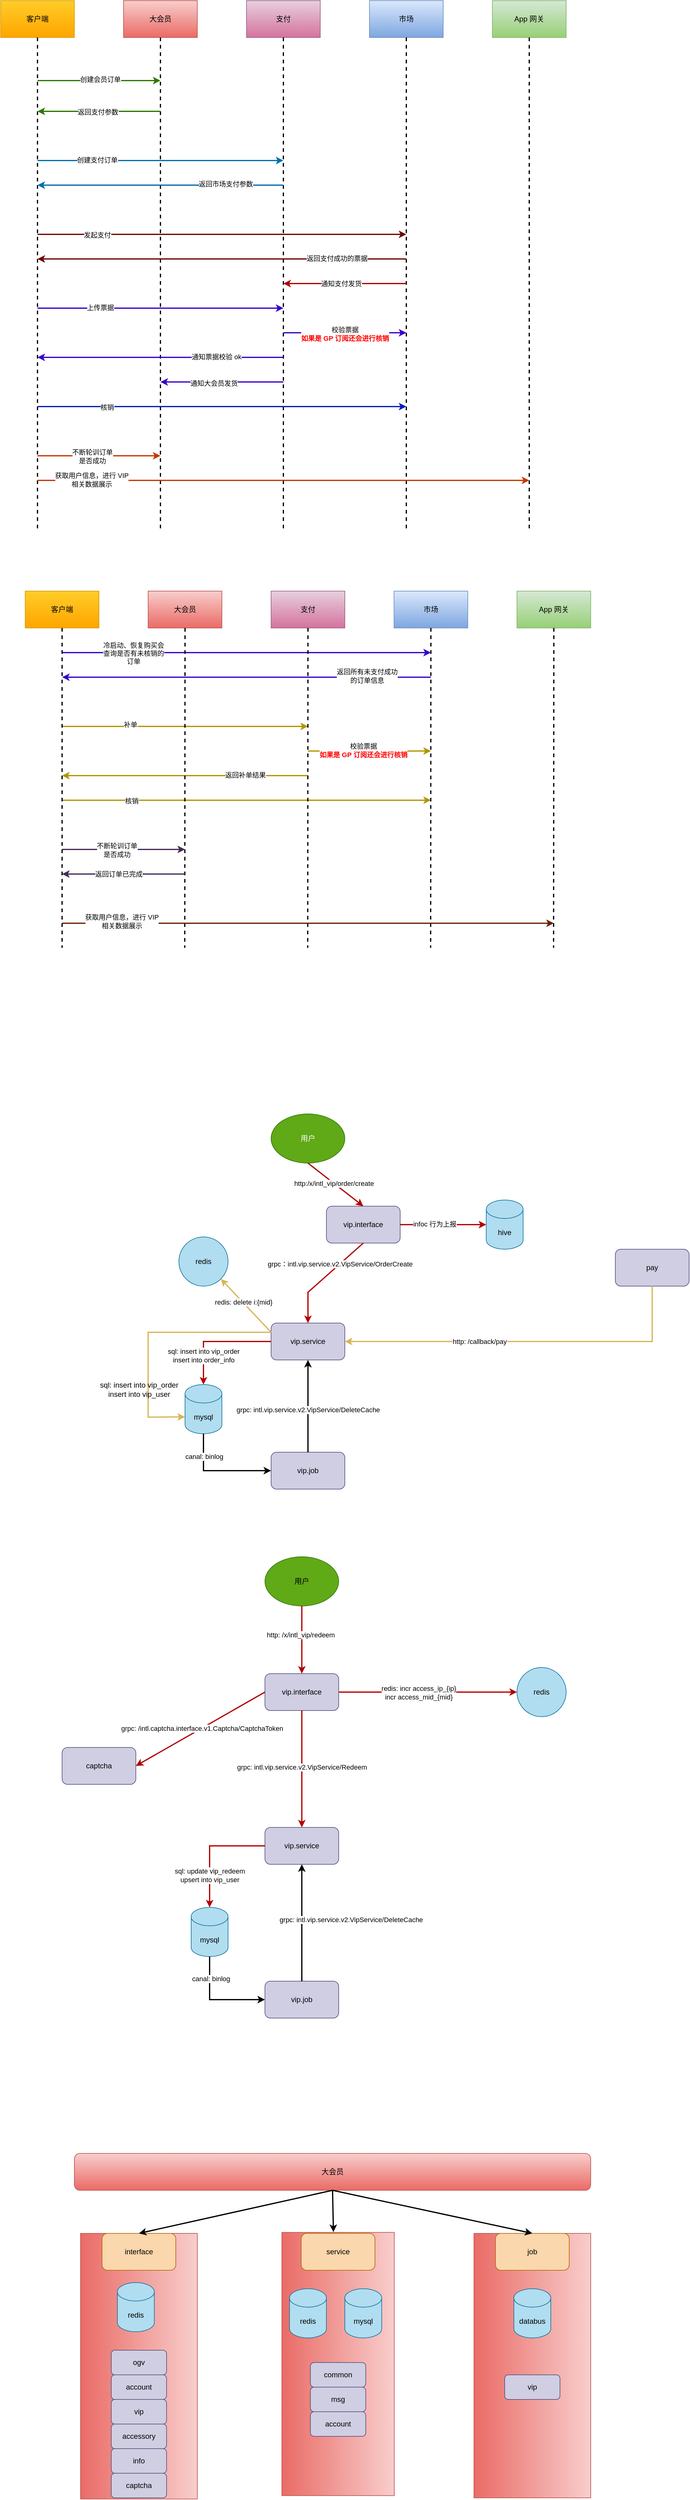 <mxfile version="20.4.1" type="github">
  <diagram id="iKvZnsmmDCgtX1ICVnDv" name="第 1 页">
    <mxGraphModel dx="1678" dy="791" grid="1" gridSize="10" guides="1" tooltips="1" connect="1" arrows="1" fold="1" page="1" pageScale="1" pageWidth="827" pageHeight="1169" math="0" shadow="0">
      <root>
        <mxCell id="0" />
        <mxCell id="1" parent="0" />
        <mxCell id="-qYhxKtYWja8Pb5V1UUK-1" value="客户端" style="rounded=0;whiteSpace=wrap;html=1;fillColor=#ffcd28;gradientColor=#ffa500;strokeColor=#d79b00;" parent="1" vertex="1">
          <mxGeometry x="100" y="100" width="120" height="60" as="geometry" />
        </mxCell>
        <mxCell id="-qYhxKtYWja8Pb5V1UUK-2" value="大会员" style="rounded=0;whiteSpace=wrap;html=1;fillColor=#f8cecc;gradientColor=#ea6b66;strokeColor=#b85450;" parent="1" vertex="1">
          <mxGeometry x="300" y="100" width="120" height="60" as="geometry" />
        </mxCell>
        <mxCell id="-qYhxKtYWja8Pb5V1UUK-3" value="支付" style="rounded=0;whiteSpace=wrap;html=1;fillColor=#e6d0de;gradientColor=#d5739d;strokeColor=#996185;" parent="1" vertex="1">
          <mxGeometry x="500" y="100" width="120" height="60" as="geometry" />
        </mxCell>
        <mxCell id="-qYhxKtYWja8Pb5V1UUK-4" value="市场" style="rounded=0;whiteSpace=wrap;html=1;fillColor=#dae8fc;strokeColor=#6c8ebf;gradientColor=#7ea6e0;" parent="1" vertex="1">
          <mxGeometry x="700" y="100" width="120" height="60" as="geometry" />
        </mxCell>
        <mxCell id="-qYhxKtYWja8Pb5V1UUK-5" value="App 网关" style="rounded=0;whiteSpace=wrap;html=1;fillColor=#d5e8d4;gradientColor=#97d077;strokeColor=#82b366;" parent="1" vertex="1">
          <mxGeometry x="900" y="100" width="120" height="60" as="geometry" />
        </mxCell>
        <mxCell id="-qYhxKtYWja8Pb5V1UUK-6" value="" style="endArrow=none;dashed=1;html=1;rounded=0;exitX=0.5;exitY=1;exitDx=0;exitDy=0;strokeWidth=2;" parent="1" source="-qYhxKtYWja8Pb5V1UUK-1" edge="1">
          <mxGeometry width="50" height="50" relative="1" as="geometry">
            <mxPoint x="390" y="370" as="sourcePoint" />
            <mxPoint x="160" y="960" as="targetPoint" />
          </mxGeometry>
        </mxCell>
        <mxCell id="-qYhxKtYWja8Pb5V1UUK-8" value="" style="endArrow=none;dashed=1;html=1;rounded=0;exitX=0.5;exitY=1;exitDx=0;exitDy=0;strokeWidth=2;" parent="1" source="-qYhxKtYWja8Pb5V1UUK-2" edge="1">
          <mxGeometry width="50" height="50" relative="1" as="geometry">
            <mxPoint x="390" y="390" as="sourcePoint" />
            <mxPoint x="360" y="960" as="targetPoint" />
          </mxGeometry>
        </mxCell>
        <mxCell id="-qYhxKtYWja8Pb5V1UUK-9" value="" style="endArrow=none;dashed=1;html=1;rounded=0;exitX=0.5;exitY=1;exitDx=0;exitDy=0;strokeWidth=2;" parent="1" source="-qYhxKtYWja8Pb5V1UUK-3" edge="1">
          <mxGeometry width="50" height="50" relative="1" as="geometry">
            <mxPoint x="390" y="400" as="sourcePoint" />
            <mxPoint x="560" y="960" as="targetPoint" />
          </mxGeometry>
        </mxCell>
        <mxCell id="-qYhxKtYWja8Pb5V1UUK-10" value="" style="endArrow=none;dashed=1;html=1;rounded=0;exitX=0.5;exitY=1;exitDx=0;exitDy=0;strokeWidth=2;" parent="1" source="-qYhxKtYWja8Pb5V1UUK-4" edge="1">
          <mxGeometry width="50" height="50" relative="1" as="geometry">
            <mxPoint x="390" y="310" as="sourcePoint" />
            <mxPoint x="760" y="960" as="targetPoint" />
          </mxGeometry>
        </mxCell>
        <mxCell id="-qYhxKtYWja8Pb5V1UUK-11" value="" style="endArrow=none;dashed=1;html=1;rounded=0;exitX=0.5;exitY=1;exitDx=0;exitDy=0;strokeWidth=2;" parent="1" source="-qYhxKtYWja8Pb5V1UUK-5" edge="1">
          <mxGeometry width="50" height="50" relative="1" as="geometry">
            <mxPoint x="390" y="240" as="sourcePoint" />
            <mxPoint x="960" y="960" as="targetPoint" />
          </mxGeometry>
        </mxCell>
        <mxCell id="-qYhxKtYWja8Pb5V1UUK-12" value="" style="endArrow=classic;html=1;rounded=0;strokeWidth=2;fillColor=#60a917;strokeColor=#2D7600;" parent="1" edge="1">
          <mxGeometry width="50" height="50" relative="1" as="geometry">
            <mxPoint x="160" y="230" as="sourcePoint" />
            <mxPoint x="360" y="230" as="targetPoint" />
          </mxGeometry>
        </mxCell>
        <mxCell id="-qYhxKtYWja8Pb5V1UUK-13" value="创建会员订单" style="edgeLabel;html=1;align=center;verticalAlign=middle;resizable=0;points=[];" parent="-qYhxKtYWja8Pb5V1UUK-12" vertex="1" connectable="0">
          <mxGeometry x="0.02" y="2" relative="1" as="geometry">
            <mxPoint as="offset" />
          </mxGeometry>
        </mxCell>
        <mxCell id="-qYhxKtYWja8Pb5V1UUK-14" value="" style="endArrow=classic;html=1;rounded=0;strokeWidth=2;fillColor=#60a917;strokeColor=#2D7600;" parent="1" edge="1">
          <mxGeometry width="50" height="50" relative="1" as="geometry">
            <mxPoint x="360" y="280" as="sourcePoint" />
            <mxPoint x="160" y="280" as="targetPoint" />
          </mxGeometry>
        </mxCell>
        <mxCell id="-qYhxKtYWja8Pb5V1UUK-15" value="返回支付参数" style="edgeLabel;html=1;align=center;verticalAlign=middle;resizable=0;points=[];" parent="-qYhxKtYWja8Pb5V1UUK-14" vertex="1" connectable="0">
          <mxGeometry x="0.02" y="1" relative="1" as="geometry">
            <mxPoint as="offset" />
          </mxGeometry>
        </mxCell>
        <mxCell id="-qYhxKtYWja8Pb5V1UUK-16" value="" style="endArrow=classic;html=1;rounded=0;strokeWidth=2;fillColor=#1ba1e2;strokeColor=#006EAF;" parent="1" edge="1">
          <mxGeometry width="50" height="50" relative="1" as="geometry">
            <mxPoint x="160" y="360" as="sourcePoint" />
            <mxPoint x="560" y="360" as="targetPoint" />
          </mxGeometry>
        </mxCell>
        <mxCell id="-qYhxKtYWja8Pb5V1UUK-18" value="创建支付订单" style="edgeLabel;html=1;align=center;verticalAlign=middle;resizable=0;points=[];" parent="-qYhxKtYWja8Pb5V1UUK-16" vertex="1" connectable="0">
          <mxGeometry x="-0.515" y="1" relative="1" as="geometry">
            <mxPoint as="offset" />
          </mxGeometry>
        </mxCell>
        <mxCell id="-qYhxKtYWja8Pb5V1UUK-19" value="" style="endArrow=classic;html=1;rounded=0;strokeWidth=2;fillColor=#1ba1e2;strokeColor=#006EAF;" parent="1" edge="1">
          <mxGeometry width="50" height="50" relative="1" as="geometry">
            <mxPoint x="560" y="400" as="sourcePoint" />
            <mxPoint x="160" y="400" as="targetPoint" />
          </mxGeometry>
        </mxCell>
        <mxCell id="-qYhxKtYWja8Pb5V1UUK-20" value="返回市场支付参数" style="edgeLabel;html=1;align=center;verticalAlign=middle;resizable=0;points=[];" parent="-qYhxKtYWja8Pb5V1UUK-19" vertex="1" connectable="0">
          <mxGeometry x="-0.53" y="-2" relative="1" as="geometry">
            <mxPoint as="offset" />
          </mxGeometry>
        </mxCell>
        <mxCell id="-qYhxKtYWja8Pb5V1UUK-21" value="" style="endArrow=classic;html=1;rounded=0;strokeWidth=2;fillColor=#a20025;strokeColor=#6F0000;" parent="1" edge="1">
          <mxGeometry width="50" height="50" relative="1" as="geometry">
            <mxPoint x="160" y="480" as="sourcePoint" />
            <mxPoint x="760" y="480" as="targetPoint" />
          </mxGeometry>
        </mxCell>
        <mxCell id="-qYhxKtYWja8Pb5V1UUK-22" value="发起支付" style="edgeLabel;html=1;align=center;verticalAlign=middle;resizable=0;points=[];" parent="-qYhxKtYWja8Pb5V1UUK-21" vertex="1" connectable="0">
          <mxGeometry x="-0.677" y="-1" relative="1" as="geometry">
            <mxPoint as="offset" />
          </mxGeometry>
        </mxCell>
        <mxCell id="-qYhxKtYWja8Pb5V1UUK-23" value="" style="endArrow=classic;html=1;rounded=0;strokeWidth=2;fillColor=#a20025;strokeColor=#6F0000;" parent="1" edge="1">
          <mxGeometry width="50" height="50" relative="1" as="geometry">
            <mxPoint x="760" y="520" as="sourcePoint" />
            <mxPoint x="160" y="520" as="targetPoint" />
          </mxGeometry>
        </mxCell>
        <mxCell id="-qYhxKtYWja8Pb5V1UUK-24" value="返回支付成功的票据" style="edgeLabel;html=1;align=center;verticalAlign=middle;resizable=0;points=[];" parent="-qYhxKtYWja8Pb5V1UUK-23" vertex="1" connectable="0">
          <mxGeometry x="-0.623" y="-1" relative="1" as="geometry">
            <mxPoint as="offset" />
          </mxGeometry>
        </mxCell>
        <mxCell id="-qYhxKtYWja8Pb5V1UUK-25" value="" style="endArrow=classic;html=1;rounded=0;strokeWidth=2;fillColor=#6a00ff;strokeColor=#3700CC;" parent="1" edge="1">
          <mxGeometry width="50" height="50" relative="1" as="geometry">
            <mxPoint x="160" y="600" as="sourcePoint" />
            <mxPoint x="560" y="600" as="targetPoint" />
          </mxGeometry>
        </mxCell>
        <mxCell id="-qYhxKtYWja8Pb5V1UUK-26" value="上传票据" style="edgeLabel;html=1;align=center;verticalAlign=middle;resizable=0;points=[];" parent="-qYhxKtYWja8Pb5V1UUK-25" vertex="1" connectable="0">
          <mxGeometry x="-0.49" y="1" relative="1" as="geometry">
            <mxPoint as="offset" />
          </mxGeometry>
        </mxCell>
        <mxCell id="-qYhxKtYWja8Pb5V1UUK-27" value="" style="endArrow=classic;html=1;rounded=0;strokeWidth=2;fillColor=#6a00ff;strokeColor=#3700CC;" parent="1" edge="1">
          <mxGeometry width="50" height="50" relative="1" as="geometry">
            <mxPoint x="560" y="640" as="sourcePoint" />
            <mxPoint x="760" y="640" as="targetPoint" />
          </mxGeometry>
        </mxCell>
        <mxCell id="-qYhxKtYWja8Pb5V1UUK-28" value="校验票据&lt;br&gt;&lt;b&gt;&lt;font color=&quot;#ff0000&quot;&gt;如果是 GP 订阅还会进行核销&lt;/font&gt;&lt;/b&gt;" style="edgeLabel;html=1;align=center;verticalAlign=middle;resizable=0;points=[];" parent="-qYhxKtYWja8Pb5V1UUK-27" vertex="1" connectable="0">
          <mxGeometry y="-2" relative="1" as="geometry">
            <mxPoint as="offset" />
          </mxGeometry>
        </mxCell>
        <mxCell id="-qYhxKtYWja8Pb5V1UUK-29" value="" style="endArrow=classic;html=1;rounded=0;strokeWidth=2;fillColor=#6a00ff;strokeColor=#3700CC;" parent="1" edge="1">
          <mxGeometry width="50" height="50" relative="1" as="geometry">
            <mxPoint x="560" y="680" as="sourcePoint" />
            <mxPoint x="160" y="680" as="targetPoint" />
          </mxGeometry>
        </mxCell>
        <mxCell id="-qYhxKtYWja8Pb5V1UUK-30" value="通知票据校验 ok" style="edgeLabel;html=1;align=center;verticalAlign=middle;resizable=0;points=[];" parent="-qYhxKtYWja8Pb5V1UUK-29" vertex="1" connectable="0">
          <mxGeometry x="-0.455" y="-1" relative="1" as="geometry">
            <mxPoint as="offset" />
          </mxGeometry>
        </mxCell>
        <mxCell id="-qYhxKtYWja8Pb5V1UUK-31" value="" style="endArrow=classic;html=1;rounded=0;strokeWidth=2;fillColor=#6a00ff;strokeColor=#3700CC;" parent="1" edge="1">
          <mxGeometry width="50" height="50" relative="1" as="geometry">
            <mxPoint x="560" y="720" as="sourcePoint" />
            <mxPoint x="360" y="720" as="targetPoint" />
          </mxGeometry>
        </mxCell>
        <mxCell id="-qYhxKtYWja8Pb5V1UUK-32" value="通知大会员发货" style="edgeLabel;html=1;align=center;verticalAlign=middle;resizable=0;points=[];" parent="-qYhxKtYWja8Pb5V1UUK-31" vertex="1" connectable="0">
          <mxGeometry x="0.13" y="2" relative="1" as="geometry">
            <mxPoint as="offset" />
          </mxGeometry>
        </mxCell>
        <mxCell id="-qYhxKtYWja8Pb5V1UUK-33" value="" style="endArrow=classic;html=1;rounded=0;strokeWidth=2;fillColor=#fa6800;strokeColor=#C73500;" parent="1" edge="1">
          <mxGeometry width="50" height="50" relative="1" as="geometry">
            <mxPoint x="160" y="840" as="sourcePoint" />
            <mxPoint x="360" y="840" as="targetPoint" />
          </mxGeometry>
        </mxCell>
        <mxCell id="-qYhxKtYWja8Pb5V1UUK-34" value="不断轮训订单&lt;br&gt;是否成功" style="edgeLabel;html=1;align=center;verticalAlign=middle;resizable=0;points=[];" parent="-qYhxKtYWja8Pb5V1UUK-33" vertex="1" connectable="0">
          <mxGeometry x="-0.11" relative="1" as="geometry">
            <mxPoint y="1" as="offset" />
          </mxGeometry>
        </mxCell>
        <mxCell id="-qYhxKtYWja8Pb5V1UUK-35" value="" style="endArrow=classic;html=1;rounded=0;strokeWidth=2;fillColor=#fa6800;strokeColor=#C73500;" parent="1" edge="1">
          <mxGeometry width="50" height="50" relative="1" as="geometry">
            <mxPoint x="160" y="880" as="sourcePoint" />
            <mxPoint x="960" y="880" as="targetPoint" />
          </mxGeometry>
        </mxCell>
        <mxCell id="-qYhxKtYWja8Pb5V1UUK-36" value="获取用户信息，进行 VIP &lt;br&gt;相关数据展示" style="edgeLabel;html=1;align=center;verticalAlign=middle;resizable=0;points=[];" parent="-qYhxKtYWja8Pb5V1UUK-35" vertex="1" connectable="0">
          <mxGeometry x="-0.78" y="1" relative="1" as="geometry">
            <mxPoint as="offset" />
          </mxGeometry>
        </mxCell>
        <mxCell id="-qYhxKtYWja8Pb5V1UUK-38" value="" style="endArrow=classic;html=1;rounded=0;fillColor=#e51400;strokeColor=#B20000;strokeWidth=2;" parent="1" edge="1">
          <mxGeometry width="50" height="50" relative="1" as="geometry">
            <mxPoint x="760" y="560" as="sourcePoint" />
            <mxPoint x="560" y="560" as="targetPoint" />
          </mxGeometry>
        </mxCell>
        <mxCell id="-qYhxKtYWja8Pb5V1UUK-39" value="通知支付发货" style="edgeLabel;html=1;align=center;verticalAlign=middle;resizable=0;points=[];" parent="-qYhxKtYWja8Pb5V1UUK-38" vertex="1" connectable="0">
          <mxGeometry x="0.06" relative="1" as="geometry">
            <mxPoint as="offset" />
          </mxGeometry>
        </mxCell>
        <mxCell id="-qYhxKtYWja8Pb5V1UUK-54" value="客户端" style="rounded=0;whiteSpace=wrap;html=1;fillColor=#ffcd28;gradientColor=#ffa500;strokeColor=#d79b00;" parent="1" vertex="1">
          <mxGeometry x="140" y="1060" width="120" height="60" as="geometry" />
        </mxCell>
        <mxCell id="-qYhxKtYWja8Pb5V1UUK-55" value="大会员" style="rounded=0;whiteSpace=wrap;html=1;fillColor=#f8cecc;gradientColor=#ea6b66;strokeColor=#b85450;" parent="1" vertex="1">
          <mxGeometry x="340" y="1060" width="120" height="60" as="geometry" />
        </mxCell>
        <mxCell id="-qYhxKtYWja8Pb5V1UUK-56" value="支付" style="rounded=0;whiteSpace=wrap;html=1;fillColor=#e6d0de;gradientColor=#d5739d;strokeColor=#996185;" parent="1" vertex="1">
          <mxGeometry x="540" y="1060" width="120" height="60" as="geometry" />
        </mxCell>
        <mxCell id="-qYhxKtYWja8Pb5V1UUK-57" value="市场" style="rounded=0;whiteSpace=wrap;html=1;fillColor=#dae8fc;strokeColor=#6c8ebf;gradientColor=#7ea6e0;" parent="1" vertex="1">
          <mxGeometry x="740" y="1060" width="120" height="60" as="geometry" />
        </mxCell>
        <mxCell id="-qYhxKtYWja8Pb5V1UUK-58" value="App 网关" style="rounded=0;whiteSpace=wrap;html=1;fillColor=#d5e8d4;gradientColor=#97d077;strokeColor=#82b366;" parent="1" vertex="1">
          <mxGeometry x="940" y="1060" width="120" height="60" as="geometry" />
        </mxCell>
        <mxCell id="-qYhxKtYWja8Pb5V1UUK-59" value="" style="endArrow=classic;html=1;rounded=0;strokeWidth=2;fontColor=#FF0000;fillColor=#6a00ff;strokeColor=#3700CC;" parent="1" edge="1">
          <mxGeometry width="50" height="50" relative="1" as="geometry">
            <mxPoint x="200" y="1160" as="sourcePoint" />
            <mxPoint x="800" y="1160" as="targetPoint" />
          </mxGeometry>
        </mxCell>
        <mxCell id="-qYhxKtYWja8Pb5V1UUK-60" value="&lt;font color=&quot;#000000&quot;&gt;冷启动、恢复购买会&lt;br&gt;查询是否有未核销的&lt;br&gt;订单&lt;/font&gt;" style="edgeLabel;html=1;align=center;verticalAlign=middle;resizable=0;points=[];fontColor=#FF0000;" parent="-qYhxKtYWja8Pb5V1UUK-59" vertex="1" connectable="0">
          <mxGeometry x="-0.613" relative="1" as="geometry">
            <mxPoint y="1" as="offset" />
          </mxGeometry>
        </mxCell>
        <mxCell id="-qYhxKtYWja8Pb5V1UUK-61" value="" style="endArrow=classic;html=1;rounded=0;strokeWidth=2;fontColor=#FF0000;fillColor=#e3c800;strokeColor=#B09500;" parent="1" edge="1">
          <mxGeometry width="50" height="50" relative="1" as="geometry">
            <mxPoint x="200" y="1280.0" as="sourcePoint" />
            <mxPoint x="600" y="1280.0" as="targetPoint" />
          </mxGeometry>
        </mxCell>
        <mxCell id="-qYhxKtYWja8Pb5V1UUK-62" value="&lt;font color=&quot;#000000&quot;&gt;补单&lt;/font&gt;" style="edgeLabel;html=1;align=center;verticalAlign=middle;resizable=0;points=[];fontColor=#FF0000;" parent="-qYhxKtYWja8Pb5V1UUK-61" vertex="1" connectable="0">
          <mxGeometry x="-0.445" y="3" relative="1" as="geometry">
            <mxPoint as="offset" />
          </mxGeometry>
        </mxCell>
        <mxCell id="-qYhxKtYWja8Pb5V1UUK-63" value="" style="endArrow=classic;html=1;rounded=0;strokeWidth=2;fontColor=#FF0000;fillColor=#e3c800;strokeColor=#B09500;" parent="1" edge="1">
          <mxGeometry width="50" height="50" relative="1" as="geometry">
            <mxPoint x="200" y="1400.0" as="sourcePoint" />
            <mxPoint x="800" y="1400.0" as="targetPoint" />
          </mxGeometry>
        </mxCell>
        <mxCell id="-qYhxKtYWja8Pb5V1UUK-64" value="&lt;font color=&quot;#000000&quot;&gt;核销&lt;/font&gt;" style="edgeLabel;html=1;align=center;verticalAlign=middle;resizable=0;points=[];fontColor=#FF0000;" parent="-qYhxKtYWja8Pb5V1UUK-63" vertex="1" connectable="0">
          <mxGeometry x="-0.623" y="-1" relative="1" as="geometry">
            <mxPoint as="offset" />
          </mxGeometry>
        </mxCell>
        <mxCell id="-qYhxKtYWja8Pb5V1UUK-65" value="" style="endArrow=classic;html=1;rounded=0;strokeWidth=2;fontColor=#FF0000;fillColor=#6a00ff;strokeColor=#3700CC;" parent="1" edge="1">
          <mxGeometry width="50" height="50" relative="1" as="geometry">
            <mxPoint x="800" y="1200.0" as="sourcePoint" />
            <mxPoint x="200" y="1200.0" as="targetPoint" />
          </mxGeometry>
        </mxCell>
        <mxCell id="-qYhxKtYWja8Pb5V1UUK-66" value="&lt;font color=&quot;#000000&quot;&gt;返回所有未支付成功&lt;br&gt;的订单信息&lt;/font&gt;" style="edgeLabel;html=1;align=center;verticalAlign=middle;resizable=0;points=[];fontColor=#FF0000;" parent="-qYhxKtYWja8Pb5V1UUK-65" vertex="1" connectable="0">
          <mxGeometry x="-0.652" y="-2" relative="1" as="geometry">
            <mxPoint as="offset" />
          </mxGeometry>
        </mxCell>
        <mxCell id="-qYhxKtYWja8Pb5V1UUK-67" value="" style="endArrow=classic;html=1;rounded=0;strokeWidth=2;fontColor=#FF0000;fillColor=#e3c800;strokeColor=#B09500;" parent="1" edge="1">
          <mxGeometry width="50" height="50" relative="1" as="geometry">
            <mxPoint x="600" y="1360.0" as="sourcePoint" />
            <mxPoint x="200" y="1360.0" as="targetPoint" />
          </mxGeometry>
        </mxCell>
        <mxCell id="-qYhxKtYWja8Pb5V1UUK-68" value="&lt;font color=&quot;#000000&quot;&gt;返回补单结果&lt;/font&gt;" style="edgeLabel;html=1;align=center;verticalAlign=middle;resizable=0;points=[];fontColor=#FF0000;" parent="-qYhxKtYWja8Pb5V1UUK-67" vertex="1" connectable="0">
          <mxGeometry x="-0.487" y="-1" relative="1" as="geometry">
            <mxPoint as="offset" />
          </mxGeometry>
        </mxCell>
        <mxCell id="-qYhxKtYWja8Pb5V1UUK-69" value="" style="endArrow=classic;html=1;rounded=0;strokeWidth=2;fillColor=#76608a;strokeColor=#432D57;" parent="1" edge="1">
          <mxGeometry width="50" height="50" relative="1" as="geometry">
            <mxPoint x="200" y="1480.0" as="sourcePoint" />
            <mxPoint x="400" y="1480.0" as="targetPoint" />
          </mxGeometry>
        </mxCell>
        <mxCell id="-qYhxKtYWja8Pb5V1UUK-70" value="不断轮训订单&lt;br&gt;是否成功" style="edgeLabel;html=1;align=center;verticalAlign=middle;resizable=0;points=[];" parent="-qYhxKtYWja8Pb5V1UUK-69" vertex="1" connectable="0">
          <mxGeometry x="-0.11" relative="1" as="geometry">
            <mxPoint y="1" as="offset" />
          </mxGeometry>
        </mxCell>
        <mxCell id="-qYhxKtYWja8Pb5V1UUK-71" value="" style="endArrow=none;dashed=1;html=1;rounded=0;strokeColor=#000000;strokeWidth=2;fontColor=#000000;exitX=0.5;exitY=1;exitDx=0;exitDy=0;" parent="1" source="-qYhxKtYWja8Pb5V1UUK-54" edge="1">
          <mxGeometry width="50" height="50" relative="1" as="geometry">
            <mxPoint x="590" y="1240" as="sourcePoint" />
            <mxPoint x="200" y="1640" as="targetPoint" />
          </mxGeometry>
        </mxCell>
        <mxCell id="-qYhxKtYWja8Pb5V1UUK-72" value="" style="endArrow=none;dashed=1;html=1;rounded=0;strokeColor=#000000;strokeWidth=2;fontColor=#000000;exitX=0.5;exitY=1;exitDx=0;exitDy=0;" parent="1" source="-qYhxKtYWja8Pb5V1UUK-55" edge="1">
          <mxGeometry width="50" height="50" relative="1" as="geometry">
            <mxPoint x="399.58" y="1180" as="sourcePoint" />
            <mxPoint x="399.58" y="1640" as="targetPoint" />
          </mxGeometry>
        </mxCell>
        <mxCell id="-qYhxKtYWja8Pb5V1UUK-73" value="" style="endArrow=none;dashed=1;html=1;rounded=0;strokeColor=#000000;strokeWidth=2;fontColor=#000000;exitX=0.5;exitY=1;exitDx=0;exitDy=0;" parent="1" source="-qYhxKtYWja8Pb5V1UUK-56" edge="1">
          <mxGeometry width="50" height="50" relative="1" as="geometry">
            <mxPoint x="599.58" y="1180" as="sourcePoint" />
            <mxPoint x="599.58" y="1640" as="targetPoint" />
          </mxGeometry>
        </mxCell>
        <mxCell id="-qYhxKtYWja8Pb5V1UUK-74" value="" style="endArrow=none;dashed=1;html=1;rounded=0;strokeColor=#000000;strokeWidth=2;fontColor=#000000;exitX=0.5;exitY=1;exitDx=0;exitDy=0;" parent="1" source="-qYhxKtYWja8Pb5V1UUK-57" edge="1">
          <mxGeometry width="50" height="50" relative="1" as="geometry">
            <mxPoint x="799.58" y="1180" as="sourcePoint" />
            <mxPoint x="799.58" y="1640" as="targetPoint" />
          </mxGeometry>
        </mxCell>
        <mxCell id="-qYhxKtYWja8Pb5V1UUK-75" value="" style="endArrow=none;dashed=1;html=1;rounded=0;strokeColor=#000000;strokeWidth=2;fontColor=#000000;exitX=0.5;exitY=1;exitDx=0;exitDy=0;" parent="1" source="-qYhxKtYWja8Pb5V1UUK-58" edge="1">
          <mxGeometry width="50" height="50" relative="1" as="geometry">
            <mxPoint x="999.58" y="1180" as="sourcePoint" />
            <mxPoint x="999.58" y="1640" as="targetPoint" />
          </mxGeometry>
        </mxCell>
        <mxCell id="-qYhxKtYWja8Pb5V1UUK-76" value="" style="endArrow=classic;html=1;rounded=0;strokeColor=#432D57;strokeWidth=2;fontColor=#000000;fillColor=#76608a;" parent="1" edge="1">
          <mxGeometry width="50" height="50" relative="1" as="geometry">
            <mxPoint x="400" y="1520" as="sourcePoint" />
            <mxPoint x="200" y="1520" as="targetPoint" />
          </mxGeometry>
        </mxCell>
        <mxCell id="-qYhxKtYWja8Pb5V1UUK-77" value="返回订单已完成" style="edgeLabel;html=1;align=center;verticalAlign=middle;resizable=0;points=[];fontColor=#000000;" parent="-qYhxKtYWja8Pb5V1UUK-76" vertex="1" connectable="0">
          <mxGeometry x="0.084" relative="1" as="geometry">
            <mxPoint as="offset" />
          </mxGeometry>
        </mxCell>
        <mxCell id="-qYhxKtYWja8Pb5V1UUK-78" value="" style="endArrow=classic;html=1;rounded=0;strokeColor=#6D1F00;strokeWidth=2;fontColor=#000000;fillColor=#a0522d;" parent="1" edge="1">
          <mxGeometry width="50" height="50" relative="1" as="geometry">
            <mxPoint x="200" y="1600" as="sourcePoint" />
            <mxPoint x="1000" y="1600" as="targetPoint" />
          </mxGeometry>
        </mxCell>
        <mxCell id="-qYhxKtYWja8Pb5V1UUK-79" value="获取用户信息，进行 VIP&lt;br&gt;相关数据展示" style="edgeLabel;html=1;align=center;verticalAlign=middle;resizable=0;points=[];fontColor=#000000;" parent="-qYhxKtYWja8Pb5V1UUK-78" vertex="1" connectable="0">
          <mxGeometry x="-0.758" y="3" relative="1" as="geometry">
            <mxPoint as="offset" />
          </mxGeometry>
        </mxCell>
        <mxCell id="-qYhxKtYWja8Pb5V1UUK-80" value="" style="endArrow=classic;html=1;rounded=0;strokeColor=#B09500;strokeWidth=2;fontColor=#000000;fillColor=#e3c800;" parent="1" edge="1">
          <mxGeometry width="50" height="50" relative="1" as="geometry">
            <mxPoint x="600" y="1320" as="sourcePoint" />
            <mxPoint x="800" y="1320" as="targetPoint" />
          </mxGeometry>
        </mxCell>
        <mxCell id="-qYhxKtYWja8Pb5V1UUK-81" value="校验票据&lt;br&gt;&lt;b&gt;&lt;font color=&quot;#ff0000&quot;&gt;如果是 GP 订阅还会进行核销&lt;/font&gt;&lt;/b&gt;" style="edgeLabel;html=1;align=center;verticalAlign=middle;resizable=0;points=[];fontColor=#000000;" parent="-qYhxKtYWja8Pb5V1UUK-80" vertex="1" connectable="0">
          <mxGeometry x="-0.101" y="1" relative="1" as="geometry">
            <mxPoint as="offset" />
          </mxGeometry>
        </mxCell>
        <mxCell id="-qYhxKtYWja8Pb5V1UUK-82" value="" style="endArrow=classic;html=1;rounded=0;strokeWidth=2;fontColor=#FF0000;fillColor=#0050ef;strokeColor=#001DBC;" parent="1" edge="1">
          <mxGeometry width="50" height="50" relative="1" as="geometry">
            <mxPoint x="160" y="760.0" as="sourcePoint" />
            <mxPoint x="760" y="760.0" as="targetPoint" />
          </mxGeometry>
        </mxCell>
        <mxCell id="-qYhxKtYWja8Pb5V1UUK-83" value="&lt;font color=&quot;#000000&quot;&gt;核销&lt;/font&gt;" style="edgeLabel;html=1;align=center;verticalAlign=middle;resizable=0;points=[];fontColor=#FF0000;" parent="-qYhxKtYWja8Pb5V1UUK-82" vertex="1" connectable="0">
          <mxGeometry x="-0.623" y="-1" relative="1" as="geometry">
            <mxPoint as="offset" />
          </mxGeometry>
        </mxCell>
        <mxCell id="VIYj5fS-mCvHUMhLz2jo-1" value="用户" style="ellipse;whiteSpace=wrap;html=1;fillColor=#60a917;strokeColor=#2D7600;fontColor=#ffffff;" vertex="1" parent="1">
          <mxGeometry x="540" y="1910" width="120" height="80" as="geometry" />
        </mxCell>
        <mxCell id="VIYj5fS-mCvHUMhLz2jo-2" value="vip.interface" style="rounded=1;whiteSpace=wrap;html=1;fillColor=#d0cee2;strokeColor=#56517e;" vertex="1" parent="1">
          <mxGeometry x="630" y="2060" width="120" height="60" as="geometry" />
        </mxCell>
        <mxCell id="VIYj5fS-mCvHUMhLz2jo-5" value="" style="endArrow=classic;html=1;rounded=0;strokeColor=#B20000;strokeWidth=2;fontColor=#000000;exitX=0.5;exitY=1;exitDx=0;exitDy=0;entryX=0.5;entryY=0;entryDx=0;entryDy=0;fillColor=#e51400;" edge="1" parent="1" source="VIYj5fS-mCvHUMhLz2jo-1" target="VIYj5fS-mCvHUMhLz2jo-2">
          <mxGeometry width="50" height="50" relative="1" as="geometry">
            <mxPoint x="700" y="2160" as="sourcePoint" />
            <mxPoint x="750" y="2110" as="targetPoint" />
          </mxGeometry>
        </mxCell>
        <mxCell id="VIYj5fS-mCvHUMhLz2jo-15" value="http:/x/intl_vip/order/create" style="edgeLabel;html=1;align=center;verticalAlign=middle;resizable=0;points=[];fontColor=#000000;" vertex="1" connectable="0" parent="VIYj5fS-mCvHUMhLz2jo-5">
          <mxGeometry x="-0.063" relative="1" as="geometry">
            <mxPoint as="offset" />
          </mxGeometry>
        </mxCell>
        <mxCell id="VIYj5fS-mCvHUMhLz2jo-6" value="hive" style="shape=cylinder3;whiteSpace=wrap;html=1;boundedLbl=1;backgroundOutline=1;size=15;fillColor=#b1ddf0;strokeColor=#10739e;" vertex="1" parent="1">
          <mxGeometry x="890" y="2050" width="60" height="80" as="geometry" />
        </mxCell>
        <mxCell id="VIYj5fS-mCvHUMhLz2jo-7" value="" style="endArrow=classic;html=1;rounded=0;strokeColor=#B20000;strokeWidth=2;fontColor=#000000;exitX=1;exitY=0.5;exitDx=0;exitDy=0;entryX=0;entryY=0.5;entryDx=0;entryDy=0;entryPerimeter=0;fillColor=#e51400;" edge="1" parent="1" source="VIYj5fS-mCvHUMhLz2jo-2" target="VIYj5fS-mCvHUMhLz2jo-6">
          <mxGeometry width="50" height="50" relative="1" as="geometry">
            <mxPoint x="700" y="2160" as="sourcePoint" />
            <mxPoint x="750" y="2110" as="targetPoint" />
          </mxGeometry>
        </mxCell>
        <mxCell id="VIYj5fS-mCvHUMhLz2jo-16" value="&lt;font color=&quot;#000000&quot;&gt;infoc 行为上报&lt;/font&gt;" style="edgeLabel;html=1;align=center;verticalAlign=middle;resizable=0;points=[];fontColor=#FF0000;" vertex="1" connectable="0" parent="VIYj5fS-mCvHUMhLz2jo-7">
          <mxGeometry x="-0.2" y="1" relative="1" as="geometry">
            <mxPoint as="offset" />
          </mxGeometry>
        </mxCell>
        <mxCell id="VIYj5fS-mCvHUMhLz2jo-8" value="vip.service" style="rounded=1;whiteSpace=wrap;html=1;fillColor=#d0cee2;strokeColor=#56517e;" vertex="1" parent="1">
          <mxGeometry x="540" y="2250" width="120" height="60" as="geometry" />
        </mxCell>
        <mxCell id="VIYj5fS-mCvHUMhLz2jo-9" value="mysql" style="shape=cylinder3;whiteSpace=wrap;html=1;boundedLbl=1;backgroundOutline=1;size=15;fillColor=#b1ddf0;strokeColor=#10739e;" vertex="1" parent="1">
          <mxGeometry x="400" y="2350" width="60" height="80" as="geometry" />
        </mxCell>
        <mxCell id="VIYj5fS-mCvHUMhLz2jo-10" value="" style="endArrow=classic;html=1;rounded=0;strokeColor=#B20000;strokeWidth=2;fontColor=#000000;exitX=0;exitY=0.5;exitDx=0;exitDy=0;entryX=0.5;entryY=0;entryDx=0;entryDy=0;entryPerimeter=0;fillColor=#e51400;" edge="1" parent="1" source="VIYj5fS-mCvHUMhLz2jo-8" target="VIYj5fS-mCvHUMhLz2jo-9">
          <mxGeometry width="50" height="50" relative="1" as="geometry">
            <mxPoint x="700" y="2250" as="sourcePoint" />
            <mxPoint x="750" y="2200" as="targetPoint" />
            <Array as="points">
              <mxPoint x="430" y="2280" />
            </Array>
          </mxGeometry>
        </mxCell>
        <mxCell id="VIYj5fS-mCvHUMhLz2jo-19" value="&lt;font color=&quot;#000000&quot;&gt;sql: insert into vip_order&lt;br&gt;insert into order_info&lt;/font&gt;" style="edgeLabel;html=1;align=center;verticalAlign=middle;resizable=0;points=[];fontColor=#FF0000;" vertex="1" connectable="0" parent="VIYj5fS-mCvHUMhLz2jo-10">
          <mxGeometry x="0.478" relative="1" as="geometry">
            <mxPoint as="offset" />
          </mxGeometry>
        </mxCell>
        <mxCell id="VIYj5fS-mCvHUMhLz2jo-11" value="vip.job" style="rounded=1;whiteSpace=wrap;html=1;fillColor=#d0cee2;strokeColor=#56517e;" vertex="1" parent="1">
          <mxGeometry x="540" y="2460" width="120" height="60" as="geometry" />
        </mxCell>
        <mxCell id="VIYj5fS-mCvHUMhLz2jo-12" value="" style="endArrow=classic;html=1;rounded=0;strokeColor=#000000;strokeWidth=2;fontColor=#000000;exitX=0.5;exitY=1;exitDx=0;exitDy=0;exitPerimeter=0;entryX=0;entryY=0.5;entryDx=0;entryDy=0;" edge="1" parent="1" source="VIYj5fS-mCvHUMhLz2jo-9" target="VIYj5fS-mCvHUMhLz2jo-11">
          <mxGeometry width="50" height="50" relative="1" as="geometry">
            <mxPoint x="700" y="2310" as="sourcePoint" />
            <mxPoint x="750" y="2260" as="targetPoint" />
            <Array as="points">
              <mxPoint x="430" y="2490" />
            </Array>
          </mxGeometry>
        </mxCell>
        <mxCell id="VIYj5fS-mCvHUMhLz2jo-18" value="&lt;font color=&quot;#000000&quot;&gt;canal: binlog&lt;/font&gt;" style="edgeLabel;html=1;align=center;verticalAlign=middle;resizable=0;points=[];fontColor=#FF0000;" vertex="1" connectable="0" parent="VIYj5fS-mCvHUMhLz2jo-12">
          <mxGeometry x="-0.565" y="1" relative="1" as="geometry">
            <mxPoint as="offset" />
          </mxGeometry>
        </mxCell>
        <mxCell id="VIYj5fS-mCvHUMhLz2jo-13" value="" style="endArrow=classic;html=1;rounded=0;strokeColor=#000000;strokeWidth=2;fontColor=#000000;exitX=0.5;exitY=0;exitDx=0;exitDy=0;entryX=0.5;entryY=1;entryDx=0;entryDy=0;" edge="1" parent="1" source="VIYj5fS-mCvHUMhLz2jo-11" target="VIYj5fS-mCvHUMhLz2jo-8">
          <mxGeometry width="50" height="50" relative="1" as="geometry">
            <mxPoint x="700" y="2310" as="sourcePoint" />
            <mxPoint x="750" y="2260" as="targetPoint" />
          </mxGeometry>
        </mxCell>
        <mxCell id="VIYj5fS-mCvHUMhLz2jo-20" value="&lt;font color=&quot;#000000&quot;&gt;grpc: intl.vip.service.v2.VipService/DeleteCache&lt;/font&gt;" style="edgeLabel;html=1;align=center;verticalAlign=middle;resizable=0;points=[];fontColor=#FF0000;" vertex="1" connectable="0" parent="VIYj5fS-mCvHUMhLz2jo-13">
          <mxGeometry x="-0.06" relative="1" as="geometry">
            <mxPoint y="1" as="offset" />
          </mxGeometry>
        </mxCell>
        <mxCell id="VIYj5fS-mCvHUMhLz2jo-14" value="" style="endArrow=classic;html=1;rounded=0;strokeColor=#B20000;strokeWidth=2;fontColor=#000000;exitX=0.5;exitY=1;exitDx=0;exitDy=0;entryX=0.5;entryY=0;entryDx=0;entryDy=0;fillColor=#e51400;" edge="1" parent="1" source="VIYj5fS-mCvHUMhLz2jo-2" target="VIYj5fS-mCvHUMhLz2jo-8">
          <mxGeometry width="50" height="50" relative="1" as="geometry">
            <mxPoint x="700" y="2310" as="sourcePoint" />
            <mxPoint x="750" y="2260" as="targetPoint" />
            <Array as="points">
              <mxPoint x="600" y="2200" />
            </Array>
          </mxGeometry>
        </mxCell>
        <mxCell id="VIYj5fS-mCvHUMhLz2jo-17" value="&lt;font color=&quot;#000000&quot;&gt;grpc：intl.vip.service.v2.VipService/OrderCreate&lt;/font&gt;" style="edgeLabel;html=1;align=center;verticalAlign=middle;resizable=0;points=[];fontColor=#FF0000;" vertex="1" connectable="0" parent="VIYj5fS-mCvHUMhLz2jo-14">
          <mxGeometry x="-0.4" relative="1" as="geometry">
            <mxPoint as="offset" />
          </mxGeometry>
        </mxCell>
        <mxCell id="VIYj5fS-mCvHUMhLz2jo-21" value="&lt;font color=&quot;#000000&quot;&gt;用户&lt;/font&gt;" style="ellipse;whiteSpace=wrap;html=1;fontColor=#ffffff;fillColor=#60a917;strokeColor=#2D7600;" vertex="1" parent="1">
          <mxGeometry x="530" y="2630" width="120" height="80" as="geometry" />
        </mxCell>
        <mxCell id="VIYj5fS-mCvHUMhLz2jo-22" value="redis" style="ellipse;whiteSpace=wrap;html=1;aspect=fixed;fillColor=#b1ddf0;strokeColor=#10739e;" vertex="1" parent="1">
          <mxGeometry x="940" y="2810" width="80" height="80" as="geometry" />
        </mxCell>
        <mxCell id="VIYj5fS-mCvHUMhLz2jo-23" value="vip.interface" style="rounded=1;whiteSpace=wrap;html=1;fillColor=#d0cee2;strokeColor=#56517e;" vertex="1" parent="1">
          <mxGeometry x="530" y="2820" width="120" height="60" as="geometry" />
        </mxCell>
        <mxCell id="VIYj5fS-mCvHUMhLz2jo-24" value="pay" style="rounded=1;whiteSpace=wrap;html=1;fillColor=#d0cee2;strokeColor=#56517e;" vertex="1" parent="1">
          <mxGeometry x="1100" y="2130" width="120" height="60" as="geometry" />
        </mxCell>
        <mxCell id="VIYj5fS-mCvHUMhLz2jo-25" value="" style="endArrow=classic;html=1;rounded=0;strokeColor=#d6b656;strokeWidth=2;fontColor=#000000;exitX=0.5;exitY=1;exitDx=0;exitDy=0;entryX=1;entryY=0.5;entryDx=0;entryDy=0;fillColor=#fff2cc;gradientColor=#ffd966;" edge="1" parent="1" source="VIYj5fS-mCvHUMhLz2jo-24" target="VIYj5fS-mCvHUMhLz2jo-8">
          <mxGeometry width="50" height="50" relative="1" as="geometry">
            <mxPoint x="700" y="2260" as="sourcePoint" />
            <mxPoint x="780" y="2320" as="targetPoint" />
            <Array as="points">
              <mxPoint x="1160" y="2280" />
            </Array>
          </mxGeometry>
        </mxCell>
        <mxCell id="VIYj5fS-mCvHUMhLz2jo-26" value="http:&amp;nbsp;/callback/pay" style="edgeLabel;html=1;align=center;verticalAlign=middle;resizable=0;points=[];fontColor=#000000;" vertex="1" connectable="0" parent="VIYj5fS-mCvHUMhLz2jo-25">
          <mxGeometry x="0.258" relative="1" as="geometry">
            <mxPoint as="offset" />
          </mxGeometry>
        </mxCell>
        <mxCell id="VIYj5fS-mCvHUMhLz2jo-27" value="" style="endArrow=classic;html=1;rounded=0;strokeColor=#d6b656;strokeWidth=2;fontColor=#000000;exitX=0;exitY=0.25;exitDx=0;exitDy=0;entryX=0;entryY=0;entryDx=0;entryDy=52.5;entryPerimeter=0;fillColor=#fff2cc;gradientColor=#ffd966;" edge="1" parent="1" source="VIYj5fS-mCvHUMhLz2jo-8" target="VIYj5fS-mCvHUMhLz2jo-9">
          <mxGeometry width="50" height="50" relative="1" as="geometry">
            <mxPoint x="700" y="2260" as="sourcePoint" />
            <mxPoint x="750" y="2210" as="targetPoint" />
            <Array as="points">
              <mxPoint x="340" y="2265" />
              <mxPoint x="340" y="2403" />
            </Array>
          </mxGeometry>
        </mxCell>
        <mxCell id="VIYj5fS-mCvHUMhLz2jo-28" value="sql: insert into vip_order&lt;br&gt;insert into vip_user" style="text;html=1;align=center;verticalAlign=middle;resizable=0;points=[];autosize=1;strokeColor=none;fillColor=none;fontColor=#000000;" vertex="1" parent="1">
          <mxGeometry x="250" y="2338" width="150" height="40" as="geometry" />
        </mxCell>
        <mxCell id="VIYj5fS-mCvHUMhLz2jo-29" value="redis" style="ellipse;whiteSpace=wrap;html=1;aspect=fixed;fillColor=#b1ddf0;strokeColor=#10739e;" vertex="1" parent="1">
          <mxGeometry x="390" y="2110" width="80" height="80" as="geometry" />
        </mxCell>
        <mxCell id="VIYj5fS-mCvHUMhLz2jo-30" value="" style="endArrow=classic;html=1;rounded=0;strokeColor=#d6b656;strokeWidth=2;fontColor=#000000;exitX=0;exitY=0.25;exitDx=0;exitDy=0;entryX=1;entryY=1;entryDx=0;entryDy=0;fillColor=#fff2cc;gradientColor=#ffd966;" edge="1" parent="1" source="VIYj5fS-mCvHUMhLz2jo-8" target="VIYj5fS-mCvHUMhLz2jo-29">
          <mxGeometry width="50" height="50" relative="1" as="geometry">
            <mxPoint x="540" y="2270" as="sourcePoint" />
            <mxPoint x="750" y="2200" as="targetPoint" />
          </mxGeometry>
        </mxCell>
        <mxCell id="VIYj5fS-mCvHUMhLz2jo-31" value="redis: delete i:{mid}" style="edgeLabel;html=1;align=center;verticalAlign=middle;resizable=0;points=[];fontColor=#000000;" vertex="1" connectable="0" parent="VIYj5fS-mCvHUMhLz2jo-30">
          <mxGeometry x="0.117" y="-1" relative="1" as="geometry">
            <mxPoint as="offset" />
          </mxGeometry>
        </mxCell>
        <mxCell id="VIYj5fS-mCvHUMhLz2jo-32" value="" style="endArrow=classic;html=1;rounded=0;strokeColor=#B20000;strokeWidth=2;fontColor=#000000;exitX=1;exitY=0.5;exitDx=0;exitDy=0;entryX=0;entryY=0.5;entryDx=0;entryDy=0;fillColor=#e51400;" edge="1" parent="1" source="VIYj5fS-mCvHUMhLz2jo-23" target="VIYj5fS-mCvHUMhLz2jo-22">
          <mxGeometry width="50" height="50" relative="1" as="geometry">
            <mxPoint x="700" y="2880" as="sourcePoint" />
            <mxPoint x="750" y="2830" as="targetPoint" />
          </mxGeometry>
        </mxCell>
        <mxCell id="VIYj5fS-mCvHUMhLz2jo-33" value="redis: incr access_ip_{ip}&lt;br&gt;incr access_mid_{mid}" style="edgeLabel;html=1;align=center;verticalAlign=middle;resizable=0;points=[];fontColor=#000000;" vertex="1" connectable="0" parent="VIYj5fS-mCvHUMhLz2jo-32">
          <mxGeometry x="-0.102" y="-1" relative="1" as="geometry">
            <mxPoint as="offset" />
          </mxGeometry>
        </mxCell>
        <mxCell id="VIYj5fS-mCvHUMhLz2jo-34" value="" style="endArrow=classic;html=1;rounded=0;strokeColor=#B20000;strokeWidth=2;fontColor=#000000;exitX=0.5;exitY=1;exitDx=0;exitDy=0;entryX=0.5;entryY=0;entryDx=0;entryDy=0;fillColor=#e51400;" edge="1" parent="1" source="VIYj5fS-mCvHUMhLz2jo-21" target="VIYj5fS-mCvHUMhLz2jo-23">
          <mxGeometry width="50" height="50" relative="1" as="geometry">
            <mxPoint x="700" y="2870" as="sourcePoint" />
            <mxPoint x="750" y="2820" as="targetPoint" />
          </mxGeometry>
        </mxCell>
        <mxCell id="VIYj5fS-mCvHUMhLz2jo-52" value="http: /x/intl_vip/redeem" style="edgeLabel;html=1;align=center;verticalAlign=middle;resizable=0;points=[];fontColor=#000000;" vertex="1" connectable="0" parent="VIYj5fS-mCvHUMhLz2jo-34">
          <mxGeometry x="-0.141" y="-2" relative="1" as="geometry">
            <mxPoint as="offset" />
          </mxGeometry>
        </mxCell>
        <mxCell id="VIYj5fS-mCvHUMhLz2jo-35" value="captcha" style="rounded=1;whiteSpace=wrap;html=1;fillColor=#d0cee2;strokeColor=#56517e;" vertex="1" parent="1">
          <mxGeometry x="200" y="2940" width="120" height="60" as="geometry" />
        </mxCell>
        <mxCell id="VIYj5fS-mCvHUMhLz2jo-36" value="" style="endArrow=classic;html=1;rounded=0;strokeColor=#B20000;strokeWidth=2;fontColor=#000000;exitX=0;exitY=0.5;exitDx=0;exitDy=0;entryX=1;entryY=0.5;entryDx=0;entryDy=0;fillColor=#e51400;" edge="1" parent="1" source="VIYj5fS-mCvHUMhLz2jo-23" target="VIYj5fS-mCvHUMhLz2jo-35">
          <mxGeometry width="50" height="50" relative="1" as="geometry">
            <mxPoint x="700" y="2870" as="sourcePoint" />
            <mxPoint x="750" y="2820" as="targetPoint" />
          </mxGeometry>
        </mxCell>
        <mxCell id="VIYj5fS-mCvHUMhLz2jo-37" value="grpc:&amp;nbsp;/intl.captcha.interface.v1.Captcha/CaptchaToken&amp;nbsp;" style="edgeLabel;html=1;align=center;verticalAlign=middle;resizable=0;points=[];fontColor=#000000;" vertex="1" connectable="0" parent="VIYj5fS-mCvHUMhLz2jo-36">
          <mxGeometry x="-0.03" y="1" relative="1" as="geometry">
            <mxPoint as="offset" />
          </mxGeometry>
        </mxCell>
        <mxCell id="VIYj5fS-mCvHUMhLz2jo-38" value="vip.service" style="rounded=1;whiteSpace=wrap;html=1;fillColor=#d0cee2;strokeColor=#56517e;" vertex="1" parent="1">
          <mxGeometry x="530" y="3070" width="120" height="60" as="geometry" />
        </mxCell>
        <mxCell id="VIYj5fS-mCvHUMhLz2jo-39" value="" style="endArrow=classic;html=1;rounded=0;strokeColor=#B20000;strokeWidth=2;fontColor=#000000;exitX=0.5;exitY=1;exitDx=0;exitDy=0;entryX=0.5;entryY=0;entryDx=0;entryDy=0;fillColor=#e51400;" edge="1" parent="1" source="VIYj5fS-mCvHUMhLz2jo-23" target="VIYj5fS-mCvHUMhLz2jo-38">
          <mxGeometry width="50" height="50" relative="1" as="geometry">
            <mxPoint x="700" y="2970" as="sourcePoint" />
            <mxPoint x="750" y="2920" as="targetPoint" />
          </mxGeometry>
        </mxCell>
        <mxCell id="VIYj5fS-mCvHUMhLz2jo-40" value="grpc: intl.vip.service.v2.VipService/Redeem" style="edgeLabel;html=1;align=center;verticalAlign=middle;resizable=0;points=[];fontColor=#000000;" vertex="1" connectable="0" parent="VIYj5fS-mCvHUMhLz2jo-39">
          <mxGeometry x="-0.037" relative="1" as="geometry">
            <mxPoint as="offset" />
          </mxGeometry>
        </mxCell>
        <mxCell id="VIYj5fS-mCvHUMhLz2jo-41" value="mysql" style="shape=cylinder3;whiteSpace=wrap;html=1;boundedLbl=1;backgroundOutline=1;size=15;fillColor=#b1ddf0;strokeColor=#10739e;" vertex="1" parent="1">
          <mxGeometry x="410" y="3200" width="60" height="80" as="geometry" />
        </mxCell>
        <mxCell id="VIYj5fS-mCvHUMhLz2jo-42" value="vip.job" style="rounded=1;whiteSpace=wrap;html=1;fillColor=#d0cee2;strokeColor=#56517e;" vertex="1" parent="1">
          <mxGeometry x="530" y="3320" width="120" height="60" as="geometry" />
        </mxCell>
        <mxCell id="VIYj5fS-mCvHUMhLz2jo-44" value="" style="endArrow=classic;html=1;rounded=0;strokeColor=#000000;strokeWidth=2;fontColor=#000000;exitX=0.5;exitY=1;exitDx=0;exitDy=0;exitPerimeter=0;entryX=0;entryY=0.5;entryDx=0;entryDy=0;" edge="1" parent="1" source="VIYj5fS-mCvHUMhLz2jo-41" target="VIYj5fS-mCvHUMhLz2jo-42">
          <mxGeometry width="50" height="50" relative="1" as="geometry">
            <mxPoint x="700" y="3300" as="sourcePoint" />
            <mxPoint x="750" y="3250" as="targetPoint" />
            <Array as="points">
              <mxPoint x="440" y="3350" />
            </Array>
          </mxGeometry>
        </mxCell>
        <mxCell id="VIYj5fS-mCvHUMhLz2jo-45" value="canal: binlog" style="edgeLabel;html=1;align=center;verticalAlign=middle;resizable=0;points=[];fontColor=#000000;" vertex="1" connectable="0" parent="VIYj5fS-mCvHUMhLz2jo-44">
          <mxGeometry x="-0.55" y="2" relative="1" as="geometry">
            <mxPoint as="offset" />
          </mxGeometry>
        </mxCell>
        <mxCell id="VIYj5fS-mCvHUMhLz2jo-46" value="" style="endArrow=classic;html=1;rounded=0;strokeColor=#000000;strokeWidth=2;fontColor=#000000;exitX=0.5;exitY=0;exitDx=0;exitDy=0;entryX=0.5;entryY=1;entryDx=0;entryDy=0;" edge="1" parent="1" source="VIYj5fS-mCvHUMhLz2jo-42" target="VIYj5fS-mCvHUMhLz2jo-38">
          <mxGeometry width="50" height="50" relative="1" as="geometry">
            <mxPoint x="700" y="3040" as="sourcePoint" />
            <mxPoint x="750" y="2990" as="targetPoint" />
          </mxGeometry>
        </mxCell>
        <mxCell id="VIYj5fS-mCvHUMhLz2jo-47" value="grpc: intl.vip.service.v2.VipService/DeleteCache" style="edgeLabel;html=1;align=center;verticalAlign=middle;resizable=0;points=[];fontColor=#000000;" vertex="1" connectable="0" parent="VIYj5fS-mCvHUMhLz2jo-46">
          <mxGeometry x="0.063" relative="1" as="geometry">
            <mxPoint x="80" y="1" as="offset" />
          </mxGeometry>
        </mxCell>
        <mxCell id="VIYj5fS-mCvHUMhLz2jo-49" value="" style="endArrow=classic;html=1;rounded=0;strokeColor=#B20000;strokeWidth=2;fontColor=#000000;exitX=0;exitY=0.5;exitDx=0;exitDy=0;entryX=0.5;entryY=0;entryDx=0;entryDy=0;entryPerimeter=0;fillColor=#e51400;" edge="1" parent="1" source="VIYj5fS-mCvHUMhLz2jo-38" target="VIYj5fS-mCvHUMhLz2jo-41">
          <mxGeometry width="50" height="50" relative="1" as="geometry">
            <mxPoint x="700" y="3040" as="sourcePoint" />
            <mxPoint x="750" y="2990" as="targetPoint" />
            <Array as="points">
              <mxPoint x="440" y="3100" />
            </Array>
          </mxGeometry>
        </mxCell>
        <mxCell id="VIYj5fS-mCvHUMhLz2jo-50" value="sql: update vip_redeem&lt;br&gt;upsert into vip_user" style="edgeLabel;html=1;align=center;verticalAlign=middle;resizable=0;points=[];fontColor=#000000;" vertex="1" connectable="0" parent="VIYj5fS-mCvHUMhLz2jo-49">
          <mxGeometry x="0.453" relative="1" as="geometry">
            <mxPoint as="offset" />
          </mxGeometry>
        </mxCell>
        <mxCell id="VIYj5fS-mCvHUMhLz2jo-53" value="大会员" style="rounded=1;whiteSpace=wrap;html=1;fillColor=#f8cecc;strokeColor=#b85450;gradientColor=#ea6b66;" vertex="1" parent="1">
          <mxGeometry x="220" y="3600" width="840" height="60" as="geometry" />
        </mxCell>
        <mxCell id="VIYj5fS-mCvHUMhLz2jo-55" value="" style="rounded=0;whiteSpace=wrap;html=1;rotation=90;fillColor=#f8cecc;gradientColor=#ea6b66;strokeColor=#b85450;" vertex="1" parent="1">
          <mxGeometry x="109.07" y="3850.94" width="431.87" height="190" as="geometry" />
        </mxCell>
        <mxCell id="VIYj5fS-mCvHUMhLz2jo-56" value="" style="rounded=0;whiteSpace=wrap;html=1;rotation=90;fillColor=#f8cecc;gradientColor=#ea6b66;strokeColor=#b85450;" vertex="1" parent="1">
          <mxGeometry x="435" y="3850.94" width="428" height="182.9" as="geometry" />
        </mxCell>
        <mxCell id="VIYj5fS-mCvHUMhLz2jo-57" value="" style="rounded=0;whiteSpace=wrap;html=1;rotation=90;fillColor=#f8cecc;gradientColor=#ea6b66;strokeColor=#b85450;" vertex="1" parent="1">
          <mxGeometry x="750" y="3850" width="430" height="190" as="geometry" />
        </mxCell>
        <mxCell id="VIYj5fS-mCvHUMhLz2jo-58" value="interface" style="rounded=1;whiteSpace=wrap;html=1;fillColor=#fad7ac;strokeColor=#b46504;" vertex="1" parent="1">
          <mxGeometry x="265" y="3730" width="120" height="60" as="geometry" />
        </mxCell>
        <mxCell id="VIYj5fS-mCvHUMhLz2jo-60" value="service" style="rounded=1;whiteSpace=wrap;html=1;fillColor=#fad7ac;strokeColor=#b46504;" vertex="1" parent="1">
          <mxGeometry x="589" y="3730" width="120" height="60" as="geometry" />
        </mxCell>
        <mxCell id="VIYj5fS-mCvHUMhLz2jo-61" value="job" style="rounded=1;whiteSpace=wrap;html=1;fillColor=#fad7ac;strokeColor=#b46504;" vertex="1" parent="1">
          <mxGeometry x="905" y="3730" width="120" height="60" as="geometry" />
        </mxCell>
        <mxCell id="VIYj5fS-mCvHUMhLz2jo-62" value="ogv" style="rounded=1;whiteSpace=wrap;html=1;fillColor=#d0cee2;strokeColor=#56517e;" vertex="1" parent="1">
          <mxGeometry x="280" y="3920" width="90" height="40" as="geometry" />
        </mxCell>
        <mxCell id="VIYj5fS-mCvHUMhLz2jo-63" value="account" style="rounded=1;whiteSpace=wrap;html=1;fillColor=#d0cee2;strokeColor=#56517e;" vertex="1" parent="1">
          <mxGeometry x="280" y="3960" width="90" height="40" as="geometry" />
        </mxCell>
        <mxCell id="VIYj5fS-mCvHUMhLz2jo-64" value="vip" style="rounded=1;whiteSpace=wrap;html=1;fillColor=#d0cee2;strokeColor=#56517e;" vertex="1" parent="1">
          <mxGeometry x="280" y="4000" width="90" height="40" as="geometry" />
        </mxCell>
        <mxCell id="VIYj5fS-mCvHUMhLz2jo-65" value="accessory" style="rounded=1;whiteSpace=wrap;html=1;fillColor=#d0cee2;strokeColor=#56517e;" vertex="1" parent="1">
          <mxGeometry x="280" y="4040" width="90" height="40" as="geometry" />
        </mxCell>
        <mxCell id="VIYj5fS-mCvHUMhLz2jo-66" value="info" style="rounded=1;whiteSpace=wrap;html=1;fillColor=#d0cee2;strokeColor=#56517e;" vertex="1" parent="1">
          <mxGeometry x="280" y="4080" width="90" height="40" as="geometry" />
        </mxCell>
        <mxCell id="VIYj5fS-mCvHUMhLz2jo-69" value="captcha" style="rounded=1;whiteSpace=wrap;html=1;fillColor=#d0cee2;strokeColor=#56517e;" vertex="1" parent="1">
          <mxGeometry x="280" y="4120" width="90" height="40" as="geometry" />
        </mxCell>
        <mxCell id="VIYj5fS-mCvHUMhLz2jo-70" value="redis" style="shape=cylinder3;whiteSpace=wrap;html=1;boundedLbl=1;backgroundOutline=1;size=15;fillColor=#b1ddf0;strokeColor=#10739e;" vertex="1" parent="1">
          <mxGeometry x="290" y="3810" width="60" height="80" as="geometry" />
        </mxCell>
        <mxCell id="VIYj5fS-mCvHUMhLz2jo-71" value="redis" style="shape=cylinder3;whiteSpace=wrap;html=1;boundedLbl=1;backgroundOutline=1;size=15;fillColor=#b1ddf0;strokeColor=#10739e;" vertex="1" parent="1">
          <mxGeometry x="570" y="3820" width="60" height="80" as="geometry" />
        </mxCell>
        <mxCell id="VIYj5fS-mCvHUMhLz2jo-73" value="mysql" style="shape=cylinder3;whiteSpace=wrap;html=1;boundedLbl=1;backgroundOutline=1;size=15;fillColor=#b1ddf0;strokeColor=#10739e;" vertex="1" parent="1">
          <mxGeometry x="660" y="3820" width="60" height="80" as="geometry" />
        </mxCell>
        <mxCell id="VIYj5fS-mCvHUMhLz2jo-75" value="account" style="rounded=1;whiteSpace=wrap;html=1;fillColor=#d0cee2;strokeColor=#56517e;" vertex="1" parent="1">
          <mxGeometry x="604" y="4020" width="90" height="40" as="geometry" />
        </mxCell>
        <mxCell id="VIYj5fS-mCvHUMhLz2jo-76" value="msg" style="rounded=1;whiteSpace=wrap;html=1;fillColor=#d0cee2;strokeColor=#56517e;" vertex="1" parent="1">
          <mxGeometry x="604" y="3980" width="90" height="40" as="geometry" />
        </mxCell>
        <mxCell id="VIYj5fS-mCvHUMhLz2jo-77" value="common" style="rounded=1;whiteSpace=wrap;html=1;fillColor=#d0cee2;strokeColor=#56517e;" vertex="1" parent="1">
          <mxGeometry x="604" y="3940" width="90" height="40" as="geometry" />
        </mxCell>
        <mxCell id="VIYj5fS-mCvHUMhLz2jo-78" value="databus" style="shape=cylinder3;whiteSpace=wrap;html=1;boundedLbl=1;backgroundOutline=1;size=15;fillColor=#b1ddf0;strokeColor=#10739e;" vertex="1" parent="1">
          <mxGeometry x="935" y="3820" width="60" height="80" as="geometry" />
        </mxCell>
        <mxCell id="VIYj5fS-mCvHUMhLz2jo-80" value="vip" style="rounded=1;whiteSpace=wrap;html=1;fillColor=#d0cee2;strokeColor=#56517e;" vertex="1" parent="1">
          <mxGeometry x="920" y="3960" width="90" height="40" as="geometry" />
        </mxCell>
        <mxCell id="VIYj5fS-mCvHUMhLz2jo-81" value="" style="endArrow=classic;html=1;rounded=0;strokeColor=#000000;strokeWidth=2;fontColor=#000000;exitX=0.5;exitY=1;exitDx=0;exitDy=0;entryX=0.5;entryY=0;entryDx=0;entryDy=0;" edge="1" parent="1" source="VIYj5fS-mCvHUMhLz2jo-53" target="VIYj5fS-mCvHUMhLz2jo-58">
          <mxGeometry width="50" height="50" relative="1" as="geometry">
            <mxPoint x="730" y="3900" as="sourcePoint" />
            <mxPoint x="780" y="3850" as="targetPoint" />
          </mxGeometry>
        </mxCell>
        <mxCell id="VIYj5fS-mCvHUMhLz2jo-82" value="" style="endArrow=classic;html=1;rounded=0;strokeColor=#000000;strokeWidth=2;fontColor=#000000;entryX=0.437;entryY=-0.036;entryDx=0;entryDy=0;entryPerimeter=0;" edge="1" parent="1" target="VIYj5fS-mCvHUMhLz2jo-60">
          <mxGeometry width="50" height="50" relative="1" as="geometry">
            <mxPoint x="640" y="3660" as="sourcePoint" />
            <mxPoint x="780" y="3850" as="targetPoint" />
          </mxGeometry>
        </mxCell>
        <mxCell id="VIYj5fS-mCvHUMhLz2jo-83" value="" style="endArrow=classic;html=1;rounded=0;strokeColor=#000000;strokeWidth=2;fontColor=#000000;exitX=0.5;exitY=1;exitDx=0;exitDy=0;entryX=0.5;entryY=0;entryDx=0;entryDy=0;" edge="1" parent="1" source="VIYj5fS-mCvHUMhLz2jo-53" target="VIYj5fS-mCvHUMhLz2jo-61">
          <mxGeometry width="50" height="50" relative="1" as="geometry">
            <mxPoint x="730" y="3900" as="sourcePoint" />
            <mxPoint x="780" y="3850" as="targetPoint" />
          </mxGeometry>
        </mxCell>
      </root>
    </mxGraphModel>
  </diagram>
</mxfile>
